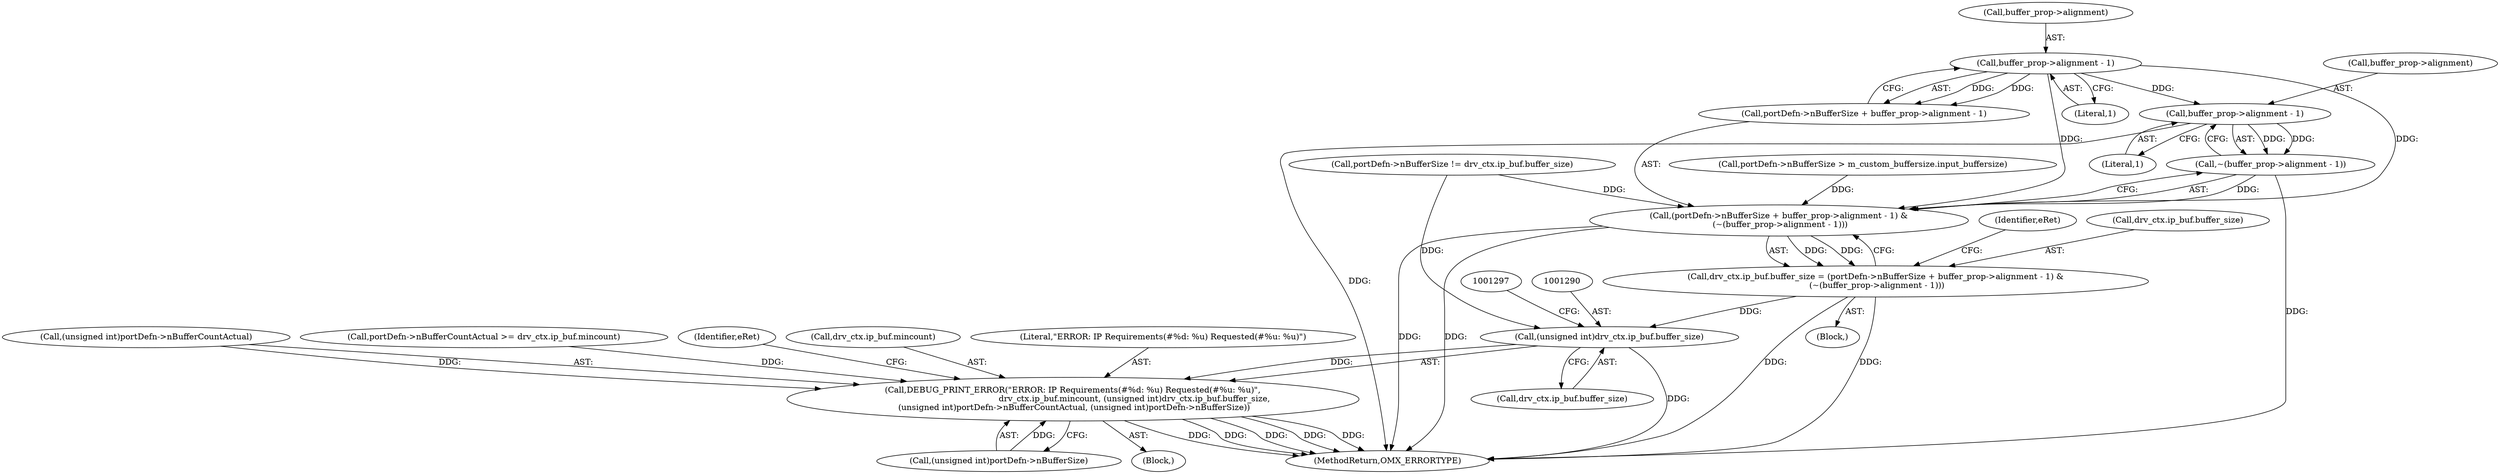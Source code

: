 digraph "0_Android_46e305be6e670a5a0041b0b4861122a0f1aabefa_2@pointer" {
"1001268" [label="(Call,buffer_prop->alignment - 1)"];
"1001262" [label="(Call,buffer_prop->alignment - 1)"];
"1001267" [label="(Call,~(buffer_prop->alignment - 1))"];
"1001257" [label="(Call,(portDefn->nBufferSize + buffer_prop->alignment - 1) &\n (~(buffer_prop->alignment - 1)))"];
"1001251" [label="(Call,drv_ctx.ip_buf.buffer_size = (portDefn->nBufferSize + buffer_prop->alignment - 1) &\n (~(buffer_prop->alignment - 1)))"];
"1001289" [label="(Call,(unsigned int)drv_ctx.ip_buf.buffer_size)"];
"1001282" [label="(Call,DEBUG_PRINT_ERROR(\"ERROR: IP Requirements(#%d: %u) Requested(#%u: %u)\",\n                                               drv_ctx.ip_buf.mincount, (unsigned int)drv_ctx.ip_buf.buffer_size,\n (unsigned int)portDefn->nBufferCountActual, (unsigned int)portDefn->nBufferSize))"];
"1001274" [label="(Identifier,eRet)"];
"1001307" [label="(Identifier,eRet)"];
"1001291" [label="(Call,drv_ctx.ip_buf.buffer_size)"];
"1001289" [label="(Call,(unsigned int)drv_ctx.ip_buf.buffer_size)"];
"1001257" [label="(Call,(portDefn->nBufferSize + buffer_prop->alignment - 1) &\n (~(buffer_prop->alignment - 1)))"];
"1001284" [label="(Call,drv_ctx.ip_buf.mincount)"];
"1001258" [label="(Call,portDefn->nBufferSize + buffer_prop->alignment - 1)"];
"1001266" [label="(Literal,1)"];
"1001252" [label="(Call,drv_ctx.ip_buf.buffer_size)"];
"1001272" [label="(Literal,1)"];
"1001301" [label="(Call,(unsigned int)portDefn->nBufferSize)"];
"1003102" [label="(MethodReturn,OMX_ERRORTYPE)"];
"1001282" [label="(Call,DEBUG_PRINT_ERROR(\"ERROR: IP Requirements(#%d: %u) Requested(#%u: %u)\",\n                                               drv_ctx.ip_buf.mincount, (unsigned int)drv_ctx.ip_buf.buffer_size,\n (unsigned int)portDefn->nBufferCountActual, (unsigned int)portDefn->nBufferSize))"];
"1001263" [label="(Call,buffer_prop->alignment)"];
"1001251" [label="(Call,drv_ctx.ip_buf.buffer_size = (portDefn->nBufferSize + buffer_prop->alignment - 1) &\n (~(buffer_prop->alignment - 1)))"];
"1001262" [label="(Call,buffer_prop->alignment - 1)"];
"1001191" [label="(Call,portDefn->nBufferSize > m_custom_buffersize.input_buffersize)"];
"1001231" [label="(Block,)"];
"1001268" [label="(Call,buffer_prop->alignment - 1)"];
"1001283" [label="(Literal,\"ERROR: IP Requirements(#%d: %u) Requested(#%u: %u)\")"];
"1001296" [label="(Call,(unsigned int)portDefn->nBufferCountActual)"];
"1001222" [label="(Call,portDefn->nBufferSize != drv_ctx.ip_buf.buffer_size)"];
"1001281" [label="(Block,)"];
"1001269" [label="(Call,buffer_prop->alignment)"];
"1001213" [label="(Call,portDefn->nBufferCountActual >= drv_ctx.ip_buf.mincount)"];
"1001267" [label="(Call,~(buffer_prop->alignment - 1))"];
"1001268" -> "1001267"  [label="AST: "];
"1001268" -> "1001272"  [label="CFG: "];
"1001269" -> "1001268"  [label="AST: "];
"1001272" -> "1001268"  [label="AST: "];
"1001267" -> "1001268"  [label="CFG: "];
"1001268" -> "1003102"  [label="DDG: "];
"1001268" -> "1001267"  [label="DDG: "];
"1001268" -> "1001267"  [label="DDG: "];
"1001262" -> "1001268"  [label="DDG: "];
"1001262" -> "1001258"  [label="AST: "];
"1001262" -> "1001266"  [label="CFG: "];
"1001263" -> "1001262"  [label="AST: "];
"1001266" -> "1001262"  [label="AST: "];
"1001258" -> "1001262"  [label="CFG: "];
"1001262" -> "1001257"  [label="DDG: "];
"1001262" -> "1001257"  [label="DDG: "];
"1001262" -> "1001258"  [label="DDG: "];
"1001262" -> "1001258"  [label="DDG: "];
"1001267" -> "1001257"  [label="AST: "];
"1001257" -> "1001267"  [label="CFG: "];
"1001267" -> "1003102"  [label="DDG: "];
"1001267" -> "1001257"  [label="DDG: "];
"1001257" -> "1001251"  [label="AST: "];
"1001258" -> "1001257"  [label="AST: "];
"1001251" -> "1001257"  [label="CFG: "];
"1001257" -> "1003102"  [label="DDG: "];
"1001257" -> "1003102"  [label="DDG: "];
"1001257" -> "1001251"  [label="DDG: "];
"1001257" -> "1001251"  [label="DDG: "];
"1001222" -> "1001257"  [label="DDG: "];
"1001191" -> "1001257"  [label="DDG: "];
"1001251" -> "1001231"  [label="AST: "];
"1001252" -> "1001251"  [label="AST: "];
"1001274" -> "1001251"  [label="CFG: "];
"1001251" -> "1003102"  [label="DDG: "];
"1001251" -> "1003102"  [label="DDG: "];
"1001251" -> "1001289"  [label="DDG: "];
"1001289" -> "1001282"  [label="AST: "];
"1001289" -> "1001291"  [label="CFG: "];
"1001290" -> "1001289"  [label="AST: "];
"1001291" -> "1001289"  [label="AST: "];
"1001297" -> "1001289"  [label="CFG: "];
"1001289" -> "1003102"  [label="DDG: "];
"1001289" -> "1001282"  [label="DDG: "];
"1001222" -> "1001289"  [label="DDG: "];
"1001282" -> "1001281"  [label="AST: "];
"1001282" -> "1001301"  [label="CFG: "];
"1001283" -> "1001282"  [label="AST: "];
"1001284" -> "1001282"  [label="AST: "];
"1001296" -> "1001282"  [label="AST: "];
"1001301" -> "1001282"  [label="AST: "];
"1001307" -> "1001282"  [label="CFG: "];
"1001282" -> "1003102"  [label="DDG: "];
"1001282" -> "1003102"  [label="DDG: "];
"1001282" -> "1003102"  [label="DDG: "];
"1001282" -> "1003102"  [label="DDG: "];
"1001282" -> "1003102"  [label="DDG: "];
"1001213" -> "1001282"  [label="DDG: "];
"1001296" -> "1001282"  [label="DDG: "];
"1001301" -> "1001282"  [label="DDG: "];
}
